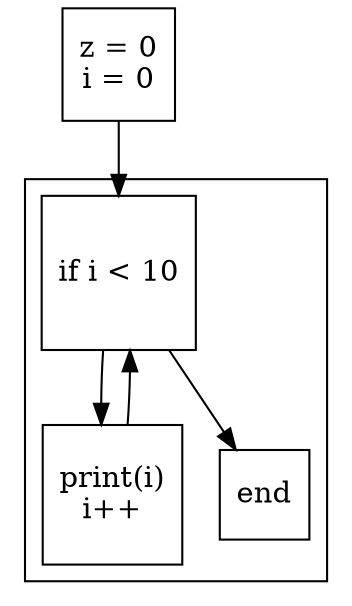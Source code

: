 digraph G {
    node[shape="square"]
    z[label="z = 0\ni = 0"]

    z -> cond1

	subgraph cluster_0 {
        cond1[label="if i < 10"]
        loopbody1[label="print(i)\ni++"]
        end

        cond1 -> loopbody1, end
        loopbody1 -> cond1
	}

    
}